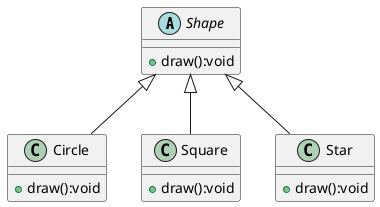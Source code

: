 @startuml is-a-relationship
abstract class Shape {
    +draw():void
}

class Circle extends Shape {
    +draw():void
}

class Square extends Shape {
    +draw():void
}

class Star extends Shape {
    +draw():void
}
@enduml
